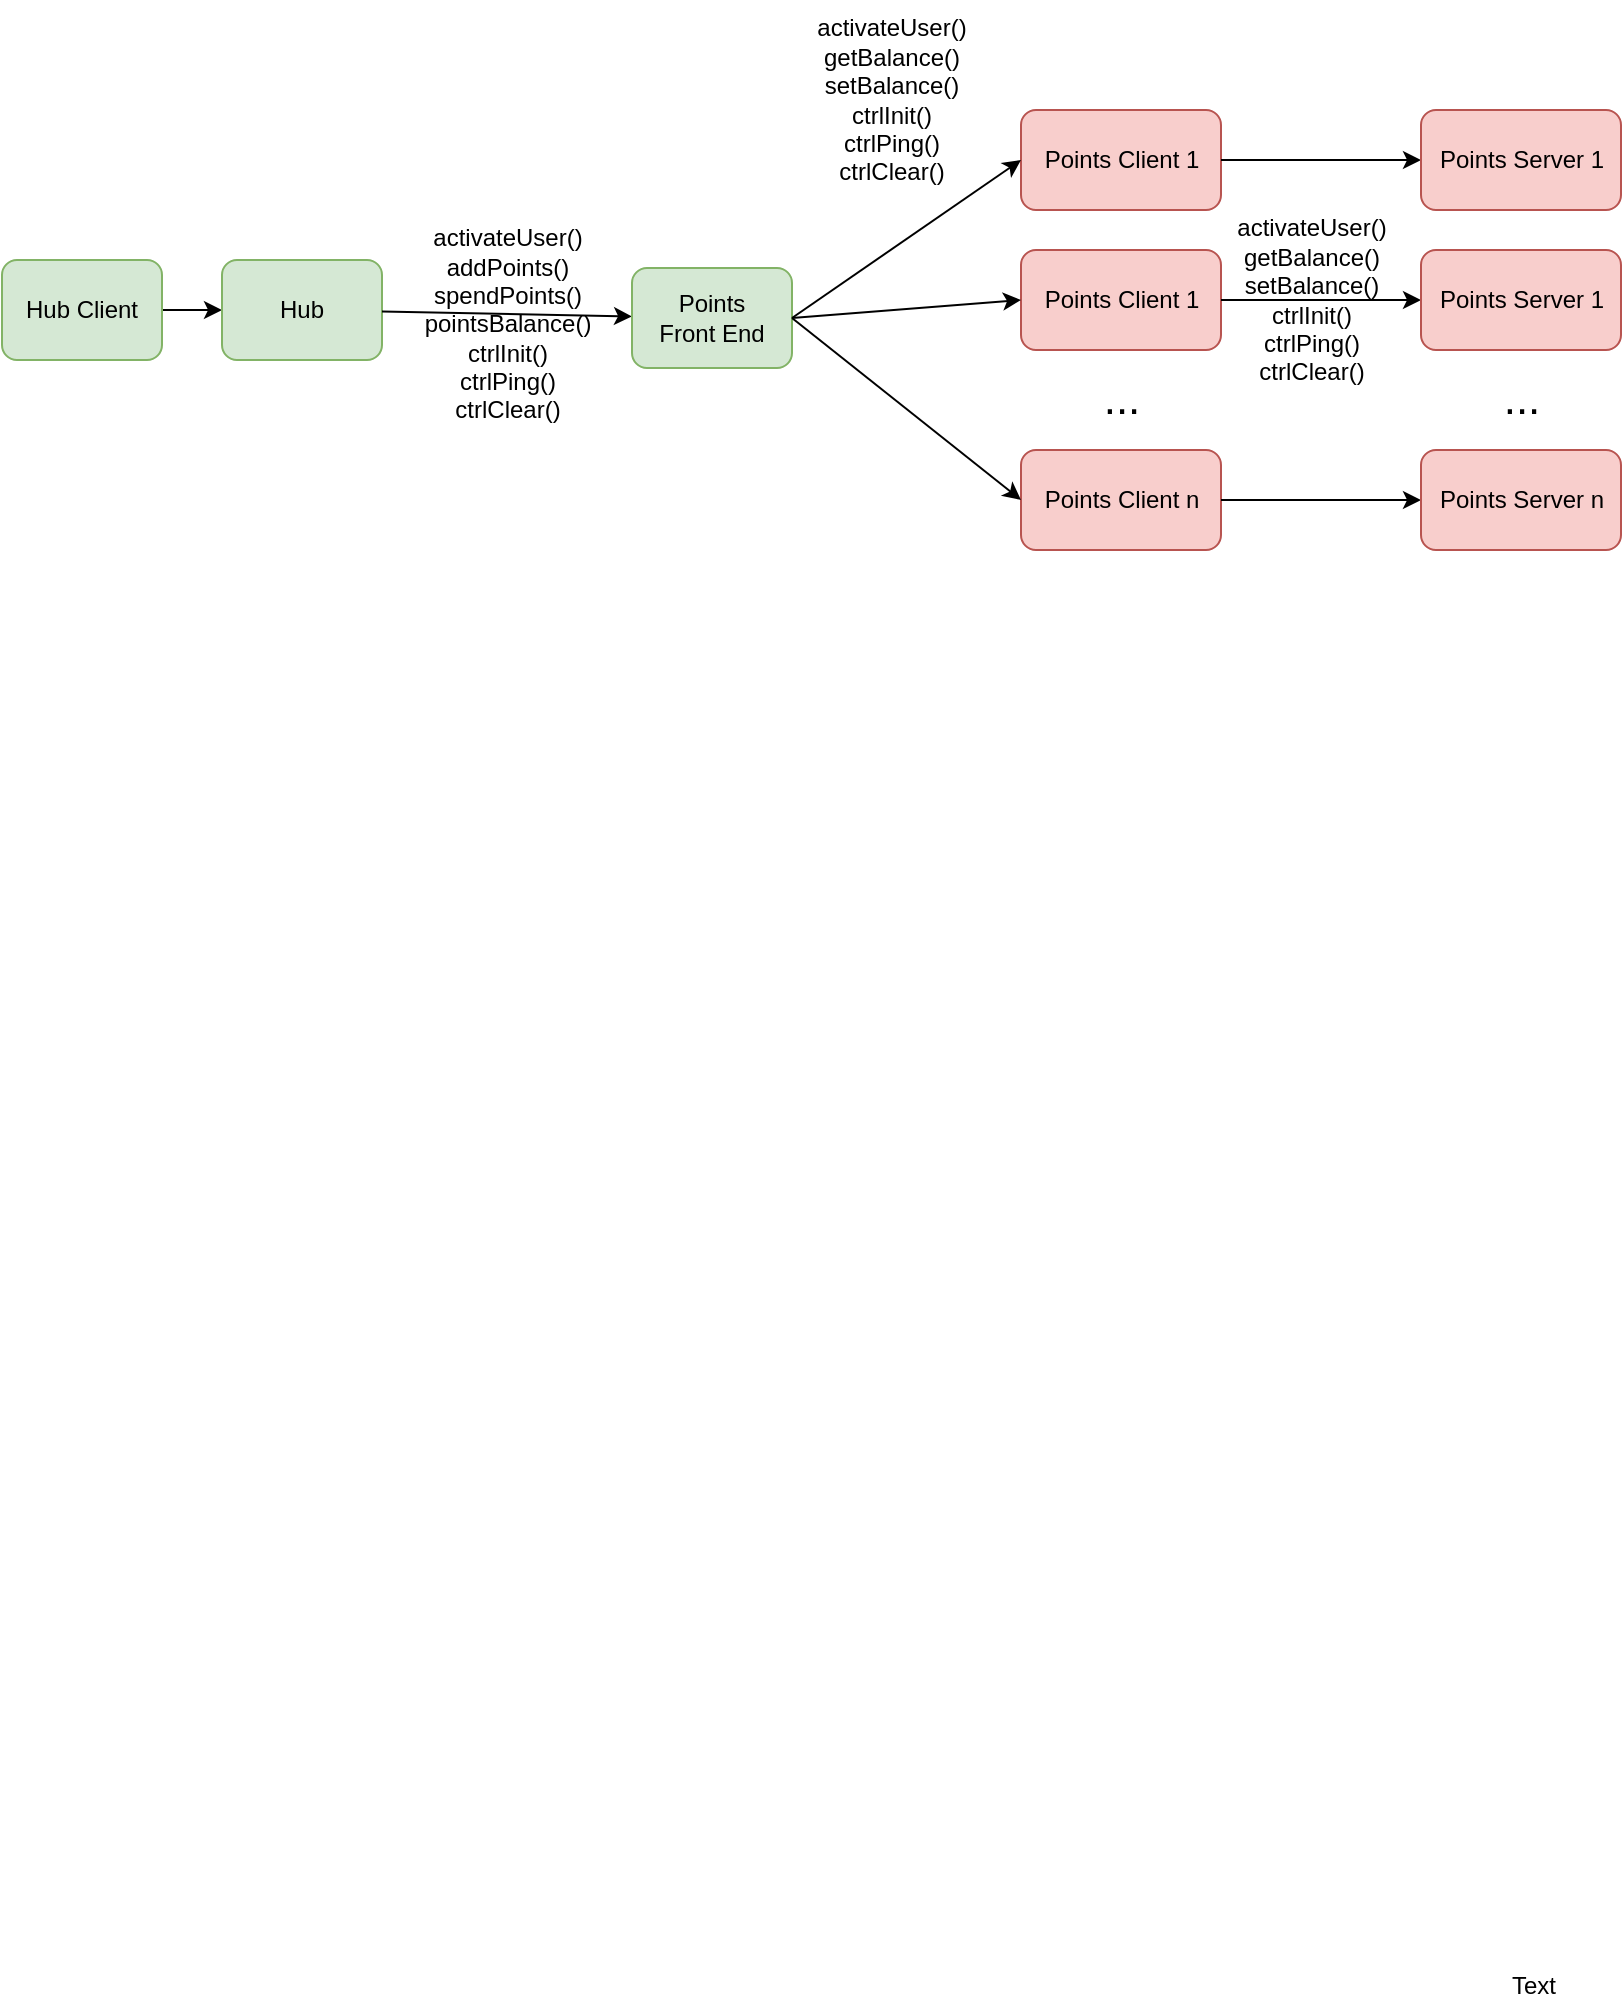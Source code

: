 <mxfile version="10.6.6" type="device"><diagram id="wwLw7HxDV_TtA4PrViCk" name="Page-1"><mxGraphModel dx="1398" dy="845" grid="1" gridSize="10" guides="1" tooltips="1" connect="1" arrows="1" fold="1" page="1" pageScale="1" pageWidth="850" pageHeight="1100" math="0" shadow="0"><root><mxCell id="0"/><mxCell id="1" parent="0"/><mxCell id="1OOMHdzNcd0lUHvShXpW-5" style="edgeStyle=orthogonalEdgeStyle;rounded=0;orthogonalLoop=1;jettySize=auto;html=1;" parent="1" source="1OOMHdzNcd0lUHvShXpW-2" target="1OOMHdzNcd0lUHvShXpW-3" edge="1"><mxGeometry relative="1" as="geometry"/></mxCell><mxCell id="1OOMHdzNcd0lUHvShXpW-2" value="Hub Client" style="rounded=1;whiteSpace=wrap;html=1;fillColor=#d5e8d4;strokeColor=#82b366;" parent="1" vertex="1"><mxGeometry x="15" y="245" width="80" height="50" as="geometry"/></mxCell><mxCell id="1OOMHdzNcd0lUHvShXpW-3" value="Hub" style="rounded=1;whiteSpace=wrap;html=1;fillColor=#d5e8d4;strokeColor=#82b366;" parent="1" vertex="1"><mxGeometry x="125" y="245" width="80" height="50" as="geometry"/></mxCell><mxCell id="1OOMHdzNcd0lUHvShXpW-8" value="" style="endArrow=classic;html=1;" parent="1" source="1OOMHdzNcd0lUHvShXpW-3" target="caeVRmS46GCAcOQj8Uw6-4" edge="1"><mxGeometry width="50" height="50" relative="1" as="geometry"><mxPoint x="55" y="370" as="sourcePoint"/><mxPoint x="295" y="270" as="targetPoint"/></mxGeometry></mxCell><mxCell id="1OOMHdzNcd0lUHvShXpW-26" value="" style="group" parent="1" vertex="1" connectable="0"><mxGeometry x="514.5" y="150" width="120" height="260" as="geometry"/></mxCell><mxCell id="1OOMHdzNcd0lUHvShXpW-12" value="&lt;div&gt;Points Client 1&lt;/div&gt;" style="rounded=1;whiteSpace=wrap;html=1;fillColor=#f8cecc;strokeColor=#b85450;" parent="1OOMHdzNcd0lUHvShXpW-26" vertex="1"><mxGeometry x="10" y="20" width="100" height="50" as="geometry"/></mxCell><mxCell id="1OOMHdzNcd0lUHvShXpW-14" value="&lt;div&gt;Points Client 1&lt;/div&gt;" style="rounded=1;whiteSpace=wrap;html=1;fillColor=#f8cecc;strokeColor=#b85450;" parent="1OOMHdzNcd0lUHvShXpW-26" vertex="1"><mxGeometry x="10" y="90" width="100" height="50" as="geometry"/></mxCell><mxCell id="1OOMHdzNcd0lUHvShXpW-15" value="&lt;div&gt;Points Client n&lt;br&gt;&lt;/div&gt;" style="rounded=1;whiteSpace=wrap;html=1;fillColor=#f8cecc;strokeColor=#b85450;" parent="1OOMHdzNcd0lUHvShXpW-26" vertex="1"><mxGeometry x="10" y="190" width="100" height="50" as="geometry"/></mxCell><mxCell id="1OOMHdzNcd0lUHvShXpW-16" value="&lt;div style=&quot;font-size: 22px;&quot;&gt;...&lt;/div&gt;" style="text;html=1;strokeColor=none;fillColor=none;align=center;verticalAlign=middle;whiteSpace=wrap;rounded=0;fontSize=22;" parent="1OOMHdzNcd0lUHvShXpW-26" vertex="1"><mxGeometry x="40" y="155" width="40" height="20" as="geometry"/></mxCell><mxCell id="1OOMHdzNcd0lUHvShXpW-31" style="edgeStyle=orthogonalEdgeStyle;rounded=0;orthogonalLoop=1;jettySize=auto;html=1;exitX=1;exitY=0.5;exitDx=0;exitDy=0;fontSize=12;" parent="1" source="1OOMHdzNcd0lUHvShXpW-12" target="1OOMHdzNcd0lUHvShXpW-20" edge="1"><mxGeometry relative="1" as="geometry"/></mxCell><mxCell id="1OOMHdzNcd0lUHvShXpW-32" style="edgeStyle=orthogonalEdgeStyle;rounded=0;orthogonalLoop=1;jettySize=auto;html=1;exitX=1;exitY=0.5;exitDx=0;exitDy=0;fontSize=12;" parent="1" source="1OOMHdzNcd0lUHvShXpW-14" target="1OOMHdzNcd0lUHvShXpW-21" edge="1"><mxGeometry relative="1" as="geometry"/></mxCell><mxCell id="1OOMHdzNcd0lUHvShXpW-33" style="edgeStyle=orthogonalEdgeStyle;rounded=0;orthogonalLoop=1;jettySize=auto;html=1;exitX=1;exitY=0.5;exitDx=0;exitDy=0;fontSize=12;" parent="1" source="1OOMHdzNcd0lUHvShXpW-15" target="1OOMHdzNcd0lUHvShXpW-22" edge="1"><mxGeometry relative="1" as="geometry"/></mxCell><mxCell id="1OOMHdzNcd0lUHvShXpW-34" value="&lt;div&gt;activateUser()&lt;/div&gt;&lt;div&gt;getBalance()&lt;/div&gt;&lt;div&gt;setBalance()&lt;/div&gt;&lt;div&gt;ctrlInit()&lt;/div&gt;&lt;div&gt;ctrlPing()&lt;/div&gt;&lt;div&gt;ctrlClear()&lt;br&gt;&lt;/div&gt;" style="text;html=1;strokeColor=none;fillColor=none;align=center;verticalAlign=middle;whiteSpace=wrap;rounded=0;fontSize=12;" parent="1" vertex="1"><mxGeometry x="630" y="215" width="80" height="100" as="geometry"/></mxCell><mxCell id="1OOMHdzNcd0lUHvShXpW-35" value="&lt;p style=&quot;line-height: 120%&quot;&gt;&lt;/p&gt;&lt;div&gt;&lt;font style=&quot;font-size: 12px&quot;&gt;activateUser()&lt;/font&gt;&lt;/div&gt;&lt;div&gt;&lt;font style=&quot;font-size: 12px&quot;&gt;addPoints()&lt;/font&gt;&lt;/div&gt;&lt;div&gt;&lt;font style=&quot;font-size: 12px&quot;&gt;spendPoints()&lt;/font&gt;&lt;/div&gt;&lt;div&gt;&lt;font style=&quot;font-size: 12px&quot;&gt;pointsBalance()&lt;/font&gt;&lt;/div&gt;&lt;div&gt;&lt;font style=&quot;font-size: 12px&quot;&gt;ctrlInit()&lt;/font&gt;&lt;/div&gt;&lt;div&gt;&lt;font style=&quot;font-size: 12px&quot;&gt;ctrlPing()&lt;/font&gt;&lt;/div&gt;&lt;div&gt;&lt;font style=&quot;font-size: 12px&quot;&gt;ctrlClear()&lt;/font&gt;&lt;br&gt;&lt;/div&gt;&lt;p&gt;&lt;/p&gt;" style="text;html=1;strokeColor=none;fillColor=none;align=center;verticalAlign=middle;whiteSpace=wrap;rounded=0;fontSize=12;" parent="1" vertex="1"><mxGeometry x="227.5" y="222" width="80" height="110" as="geometry"/></mxCell><mxCell id="1OOMHdzNcd0lUHvShXpW-20" value="&lt;div&gt;Points Server 1&lt;/div&gt;" style="rounded=1;whiteSpace=wrap;html=1;fillColor=#f8cecc;strokeColor=#b85450;" parent="1" vertex="1"><mxGeometry x="724.5" y="170" width="100" height="50" as="geometry"/></mxCell><mxCell id="1OOMHdzNcd0lUHvShXpW-21" value="&lt;div&gt;Points Server 1&lt;/div&gt;" style="rounded=1;whiteSpace=wrap;html=1;fillColor=#f8cecc;strokeColor=#b85450;" parent="1" vertex="1"><mxGeometry x="724.5" y="240" width="100" height="50" as="geometry"/></mxCell><mxCell id="1OOMHdzNcd0lUHvShXpW-22" value="&lt;div&gt;Points Server n&lt;br&gt;&lt;/div&gt;" style="rounded=1;whiteSpace=wrap;html=1;fillColor=#f8cecc;strokeColor=#b85450;" parent="1" vertex="1"><mxGeometry x="724.5" y="340" width="100" height="50" as="geometry"/></mxCell><mxCell id="1OOMHdzNcd0lUHvShXpW-23" value="&lt;div style=&quot;font-size: 22px;&quot;&gt;...&lt;/div&gt;" style="text;html=1;strokeColor=none;fillColor=none;align=center;verticalAlign=middle;whiteSpace=wrap;rounded=0;fontSize=22;" parent="1" vertex="1"><mxGeometry x="754.5" y="305" width="40" height="20" as="geometry"/></mxCell><mxCell id="1OOMHdzNcd0lUHvShXpW-36" value="Text" style="text;html=1;resizable=0;points=[];autosize=1;align=left;verticalAlign=top;spacingTop=-4;fontSize=12;" parent="1" vertex="1"><mxGeometry x="768" y="1098" width="40" height="20" as="geometry"/></mxCell><mxCell id="caeVRmS46GCAcOQj8Uw6-4" value="&lt;div&gt;Points &lt;br&gt;&lt;/div&gt;&lt;div&gt;Front End&lt;/div&gt;" style="rounded=1;whiteSpace=wrap;html=1;fillColor=#d5e8d4;strokeColor=#82b366;" vertex="1" parent="1"><mxGeometry x="330" y="249" width="80" height="50" as="geometry"/></mxCell><mxCell id="caeVRmS46GCAcOQj8Uw6-6" value="" style="endArrow=classic;html=1;fontColor=#FF3333;exitX=1;exitY=0.5;exitDx=0;exitDy=0;entryX=0;entryY=0.5;entryDx=0;entryDy=0;" edge="1" parent="1" source="caeVRmS46GCAcOQj8Uw6-4" target="1OOMHdzNcd0lUHvShXpW-14"><mxGeometry width="50" height="50" relative="1" as="geometry"><mxPoint x="360" y="430" as="sourcePoint"/><mxPoint x="410" y="380" as="targetPoint"/></mxGeometry></mxCell><mxCell id="caeVRmS46GCAcOQj8Uw6-7" value="" style="endArrow=classic;html=1;fontColor=#FF3333;exitX=1;exitY=0.5;exitDx=0;exitDy=0;entryX=0;entryY=0.5;entryDx=0;entryDy=0;" edge="1" parent="1" source="caeVRmS46GCAcOQj8Uw6-4" target="1OOMHdzNcd0lUHvShXpW-15"><mxGeometry width="50" height="50" relative="1" as="geometry"><mxPoint x="435" y="284" as="sourcePoint"/><mxPoint x="490" y="275" as="targetPoint"/></mxGeometry></mxCell><mxCell id="caeVRmS46GCAcOQj8Uw6-8" value="" style="endArrow=classic;html=1;fontColor=#FF3333;exitX=1;exitY=0.5;exitDx=0;exitDy=0;entryX=0;entryY=0.5;entryDx=0;entryDy=0;" edge="1" parent="1" source="caeVRmS46GCAcOQj8Uw6-4" target="1OOMHdzNcd0lUHvShXpW-12"><mxGeometry width="50" height="50" relative="1" as="geometry"><mxPoint x="435" y="284" as="sourcePoint"/><mxPoint x="490" y="375" as="targetPoint"/></mxGeometry></mxCell><mxCell id="caeVRmS46GCAcOQj8Uw6-9" value="&lt;div&gt;activateUser()&lt;/div&gt;&lt;div&gt;getBalance()&lt;/div&gt;&lt;div&gt;setBalance()&lt;/div&gt;&lt;div&gt;ctrlInit()&lt;/div&gt;&lt;div&gt;ctrlPing()&lt;/div&gt;&lt;div&gt;ctrlClear()&lt;br&gt;&lt;/div&gt;" style="text;html=1;strokeColor=none;fillColor=none;align=center;verticalAlign=middle;whiteSpace=wrap;rounded=0;fontSize=12;" vertex="1" parent="1"><mxGeometry x="420" y="115" width="80" height="100" as="geometry"/></mxCell></root></mxGraphModel></diagram></mxfile>